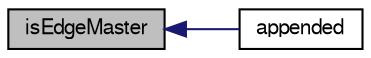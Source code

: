 digraph "isEdgeMaster"
{
  bgcolor="transparent";
  edge [fontname="FreeSans",fontsize="10",labelfontname="FreeSans",labelfontsize="10"];
  node [fontname="FreeSans",fontsize="10",shape=record];
  rankdir="LR";
  Node14 [label="isEdgeMaster",height=0.2,width=0.4,color="black", fillcolor="grey75", style="filled", fontcolor="black"];
  Node14 -> Node15 [dir="back",color="midnightblue",fontsize="10",style="solid",fontname="FreeSans"];
  Node15 [label="appended",height=0.2,width=0.4,color="black",URL="$a21614.html#ac298d0e488d96dedb9224cd06ad20ced",tooltip="Is the cell appended with no master. "];
}
